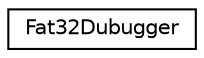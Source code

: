 digraph "类继承关系图"
{
  edge [fontname="Helvetica",fontsize="10",labelfontname="Helvetica",labelfontsize="10"];
  node [fontname="Helvetica",fontsize="10",shape=record];
  rankdir="LR";
  Node0 [label="Fat32Dubugger",height=0.2,width=0.4,color="black", fillcolor="white", style="filled",URL="$de/d04/class_fat32_dubugger.html"];
}
